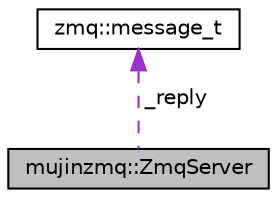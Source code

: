 digraph "mujinzmq::ZmqServer"
{
  bgcolor="transparent";
  edge [fontname="Helvetica",fontsize="10",labelfontname="Helvetica",labelfontsize="10"];
  node [fontname="Helvetica",fontsize="10",shape=record];
  Node1 [label="mujinzmq::ZmqServer",height=0.2,width=0.4,color="black", fillcolor="grey75", style="filled" fontcolor="black"];
  Node2 -> Node1 [dir="back",color="darkorchid3",fontsize="10",style="dashed",label=" _reply" ,fontname="Helvetica"];
  Node2 [label="zmq::message_t",height=0.2,width=0.4,color="black",URL="$classzmq_1_1message__t.html"];
}
